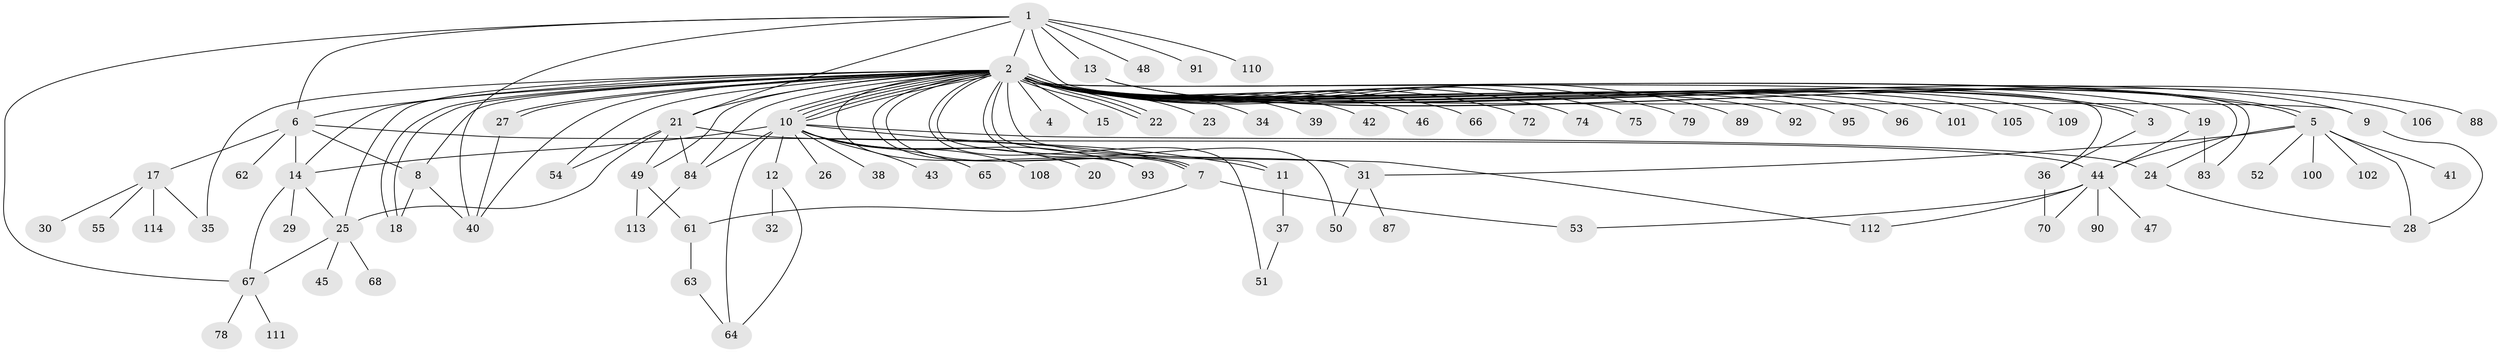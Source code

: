 // original degree distribution, {9: 0.02608695652173913, 62: 0.008695652173913044, 3: 0.14782608695652175, 1: 0.4782608695652174, 7: 0.02608695652173913, 6: 0.017391304347826087, 4: 0.06956521739130435, 19: 0.008695652173913044, 5: 0.02608695652173913, 2: 0.1826086956521739, 8: 0.008695652173913044}
// Generated by graph-tools (version 1.1) at 2025/11/02/27/25 16:11:10]
// undirected, 90 vertices, 139 edges
graph export_dot {
graph [start="1"]
  node [color=gray90,style=filled];
  1 [super="+16"];
  2 [super="+59"];
  3;
  4;
  5 [super="+73"];
  6 [super="+107"];
  7 [super="+94"];
  8;
  9;
  10 [super="+115"];
  11 [super="+33"];
  12 [super="+57"];
  13;
  14 [super="+76"];
  15;
  17 [super="+58"];
  18;
  19 [super="+86"];
  20;
  21 [super="+98"];
  22 [super="+77"];
  23;
  24;
  25 [super="+71"];
  26;
  27;
  28 [super="+81"];
  29;
  30;
  31 [super="+103"];
  32;
  34;
  35 [super="+82"];
  36 [super="+97"];
  37;
  38;
  39;
  40 [super="+99"];
  41;
  42;
  43;
  44;
  45;
  46;
  47;
  48;
  49 [super="+60"];
  50 [super="+56"];
  51 [super="+104"];
  52;
  53;
  54;
  55;
  61;
  62;
  63;
  64 [super="+69"];
  65;
  66;
  67 [super="+80"];
  68;
  70;
  72;
  74;
  75;
  78;
  79;
  83;
  84 [super="+85"];
  87;
  88;
  89;
  90;
  91;
  92;
  93;
  95;
  96;
  100;
  101;
  102;
  105;
  106;
  108;
  109;
  110;
  111;
  112;
  113;
  114;
  1 -- 2;
  1 -- 6;
  1 -- 9;
  1 -- 13;
  1 -- 48;
  1 -- 67;
  1 -- 110;
  1 -- 91;
  1 -- 21;
  1 -- 40;
  2 -- 3;
  2 -- 3;
  2 -- 4;
  2 -- 5;
  2 -- 5;
  2 -- 6 [weight=2];
  2 -- 7;
  2 -- 7;
  2 -- 8;
  2 -- 9;
  2 -- 10;
  2 -- 10;
  2 -- 10;
  2 -- 10;
  2 -- 10;
  2 -- 11 [weight=2];
  2 -- 14;
  2 -- 15;
  2 -- 18;
  2 -- 18;
  2 -- 19;
  2 -- 21 [weight=2];
  2 -- 22;
  2 -- 22;
  2 -- 22;
  2 -- 23;
  2 -- 24;
  2 -- 27;
  2 -- 27;
  2 -- 31 [weight=2];
  2 -- 34;
  2 -- 35 [weight=2];
  2 -- 36;
  2 -- 39;
  2 -- 42;
  2 -- 46;
  2 -- 51;
  2 -- 66;
  2 -- 74;
  2 -- 75;
  2 -- 79;
  2 -- 83;
  2 -- 89;
  2 -- 92;
  2 -- 93;
  2 -- 95;
  2 -- 96;
  2 -- 101;
  2 -- 105 [weight=2];
  2 -- 109;
  2 -- 112;
  2 -- 54;
  2 -- 72;
  2 -- 50;
  2 -- 40;
  2 -- 49;
  2 -- 84;
  2 -- 25;
  3 -- 36;
  5 -- 31;
  5 -- 41;
  5 -- 44;
  5 -- 52;
  5 -- 100;
  5 -- 102;
  5 -- 28;
  6 -- 8;
  6 -- 14;
  6 -- 17;
  6 -- 62;
  6 -- 7;
  7 -- 53;
  7 -- 61;
  8 -- 18;
  8 -- 40;
  9 -- 28;
  10 -- 11;
  10 -- 12;
  10 -- 14;
  10 -- 20;
  10 -- 24;
  10 -- 26;
  10 -- 38;
  10 -- 43;
  10 -- 65;
  10 -- 84;
  10 -- 93;
  10 -- 108;
  10 -- 64;
  11 -- 37;
  12 -- 32;
  12 -- 64;
  13 -- 88;
  13 -- 106;
  14 -- 25;
  14 -- 29;
  14 -- 67;
  17 -- 30;
  17 -- 35;
  17 -- 55;
  17 -- 114;
  19 -- 83;
  19 -- 44;
  21 -- 44;
  21 -- 49;
  21 -- 54;
  21 -- 84;
  21 -- 25;
  24 -- 28;
  25 -- 45;
  25 -- 68;
  25 -- 67;
  27 -- 40;
  31 -- 50;
  31 -- 87;
  36 -- 70;
  37 -- 51;
  44 -- 47;
  44 -- 53;
  44 -- 70;
  44 -- 90;
  44 -- 112;
  49 -- 61;
  49 -- 113;
  61 -- 63;
  63 -- 64;
  67 -- 78;
  67 -- 111;
  84 -- 113;
}
